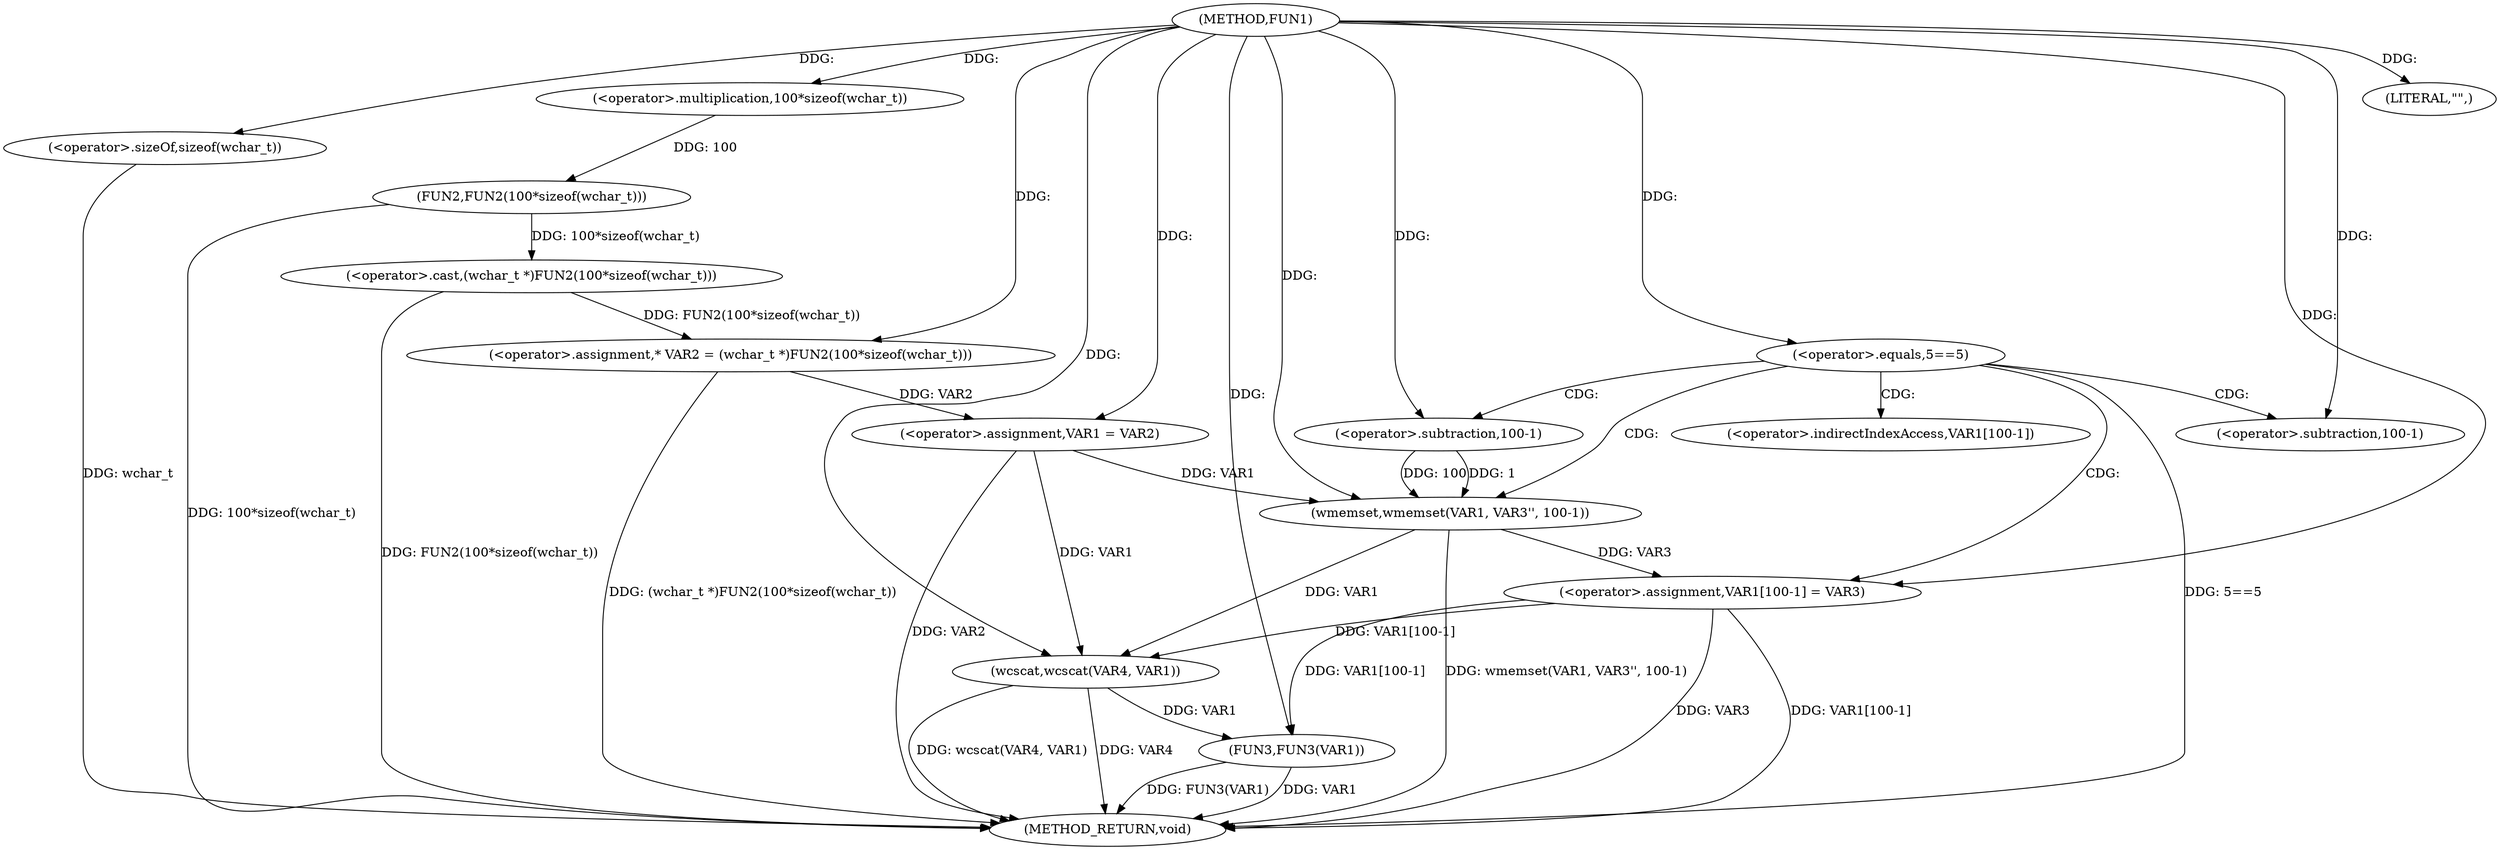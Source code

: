 digraph FUN1 {  
"1000100" [label = "(METHOD,FUN1)" ]
"1000141" [label = "(METHOD_RETURN,void)" ]
"1000104" [label = "(<operator>.assignment,* VAR2 = (wchar_t *)FUN2(100*sizeof(wchar_t)))" ]
"1000106" [label = "(<operator>.cast,(wchar_t *)FUN2(100*sizeof(wchar_t)))" ]
"1000108" [label = "(FUN2,FUN2(100*sizeof(wchar_t)))" ]
"1000109" [label = "(<operator>.multiplication,100*sizeof(wchar_t))" ]
"1000111" [label = "(<operator>.sizeOf,sizeof(wchar_t))" ]
"1000113" [label = "(<operator>.assignment,VAR1 = VAR2)" ]
"1000117" [label = "(<operator>.equals,5==5)" ]
"1000121" [label = "(wmemset,wmemset(VAR1, VAR3'', 100-1))" ]
"1000124" [label = "(<operator>.subtraction,100-1)" ]
"1000127" [label = "(<operator>.assignment,VAR1[100-1] = VAR3)" ]
"1000130" [label = "(<operator>.subtraction,100-1)" ]
"1000135" [label = "(LITERAL,\"\",)" ]
"1000136" [label = "(wcscat,wcscat(VAR4, VAR1))" ]
"1000139" [label = "(FUN3,FUN3(VAR1))" ]
"1000128" [label = "(<operator>.indirectIndexAccess,VAR1[100-1])" ]
  "1000117" -> "1000141"  [ label = "DDG: 5==5"] 
  "1000106" -> "1000141"  [ label = "DDG: FUN2(100*sizeof(wchar_t))"] 
  "1000139" -> "1000141"  [ label = "DDG: FUN3(VAR1)"] 
  "1000139" -> "1000141"  [ label = "DDG: VAR1"] 
  "1000136" -> "1000141"  [ label = "DDG: wcscat(VAR4, VAR1)"] 
  "1000127" -> "1000141"  [ label = "DDG: VAR1[100-1]"] 
  "1000113" -> "1000141"  [ label = "DDG: VAR2"] 
  "1000121" -> "1000141"  [ label = "DDG: wmemset(VAR1, VAR3'', 100-1)"] 
  "1000127" -> "1000141"  [ label = "DDG: VAR3"] 
  "1000111" -> "1000141"  [ label = "DDG: wchar_t"] 
  "1000136" -> "1000141"  [ label = "DDG: VAR4"] 
  "1000104" -> "1000141"  [ label = "DDG: (wchar_t *)FUN2(100*sizeof(wchar_t))"] 
  "1000108" -> "1000141"  [ label = "DDG: 100*sizeof(wchar_t)"] 
  "1000106" -> "1000104"  [ label = "DDG: FUN2(100*sizeof(wchar_t))"] 
  "1000100" -> "1000104"  [ label = "DDG: "] 
  "1000108" -> "1000106"  [ label = "DDG: 100*sizeof(wchar_t)"] 
  "1000109" -> "1000108"  [ label = "DDG: 100"] 
  "1000100" -> "1000109"  [ label = "DDG: "] 
  "1000100" -> "1000111"  [ label = "DDG: "] 
  "1000104" -> "1000113"  [ label = "DDG: VAR2"] 
  "1000100" -> "1000113"  [ label = "DDG: "] 
  "1000100" -> "1000117"  [ label = "DDG: "] 
  "1000113" -> "1000121"  [ label = "DDG: VAR1"] 
  "1000100" -> "1000121"  [ label = "DDG: "] 
  "1000124" -> "1000121"  [ label = "DDG: 100"] 
  "1000124" -> "1000121"  [ label = "DDG: 1"] 
  "1000100" -> "1000124"  [ label = "DDG: "] 
  "1000121" -> "1000127"  [ label = "DDG: VAR3"] 
  "1000100" -> "1000127"  [ label = "DDG: "] 
  "1000100" -> "1000130"  [ label = "DDG: "] 
  "1000100" -> "1000135"  [ label = "DDG: "] 
  "1000100" -> "1000136"  [ label = "DDG: "] 
  "1000113" -> "1000136"  [ label = "DDG: VAR1"] 
  "1000121" -> "1000136"  [ label = "DDG: VAR1"] 
  "1000127" -> "1000136"  [ label = "DDG: VAR1[100-1]"] 
  "1000127" -> "1000139"  [ label = "DDG: VAR1[100-1]"] 
  "1000136" -> "1000139"  [ label = "DDG: VAR1"] 
  "1000100" -> "1000139"  [ label = "DDG: "] 
  "1000117" -> "1000128"  [ label = "CDG: "] 
  "1000117" -> "1000121"  [ label = "CDG: "] 
  "1000117" -> "1000124"  [ label = "CDG: "] 
  "1000117" -> "1000130"  [ label = "CDG: "] 
  "1000117" -> "1000127"  [ label = "CDG: "] 
}
